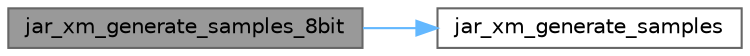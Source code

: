 digraph "jar_xm_generate_samples_8bit"
{
 // LATEX_PDF_SIZE
  bgcolor="transparent";
  edge [fontname=Helvetica,fontsize=10,labelfontname=Helvetica,labelfontsize=10];
  node [fontname=Helvetica,fontsize=10,shape=box,height=0.2,width=0.4];
  rankdir="LR";
  Node1 [id="Node000001",label="jar_xm_generate_samples_8bit",height=0.2,width=0.4,color="gray40", fillcolor="grey60", style="filled", fontcolor="black",tooltip=" "];
  Node1 -> Node2 [id="edge1_Node000001_Node000002",color="steelblue1",style="solid",tooltip=" "];
  Node2 [id="Node000002",label="jar_xm_generate_samples",height=0.2,width=0.4,color="grey40", fillcolor="white", style="filled",URL="$_classes_2lib_2external_2jar__xm_8h.html#a818f4b06a0e4d755e7a992446c05f783",tooltip=" "];
}
